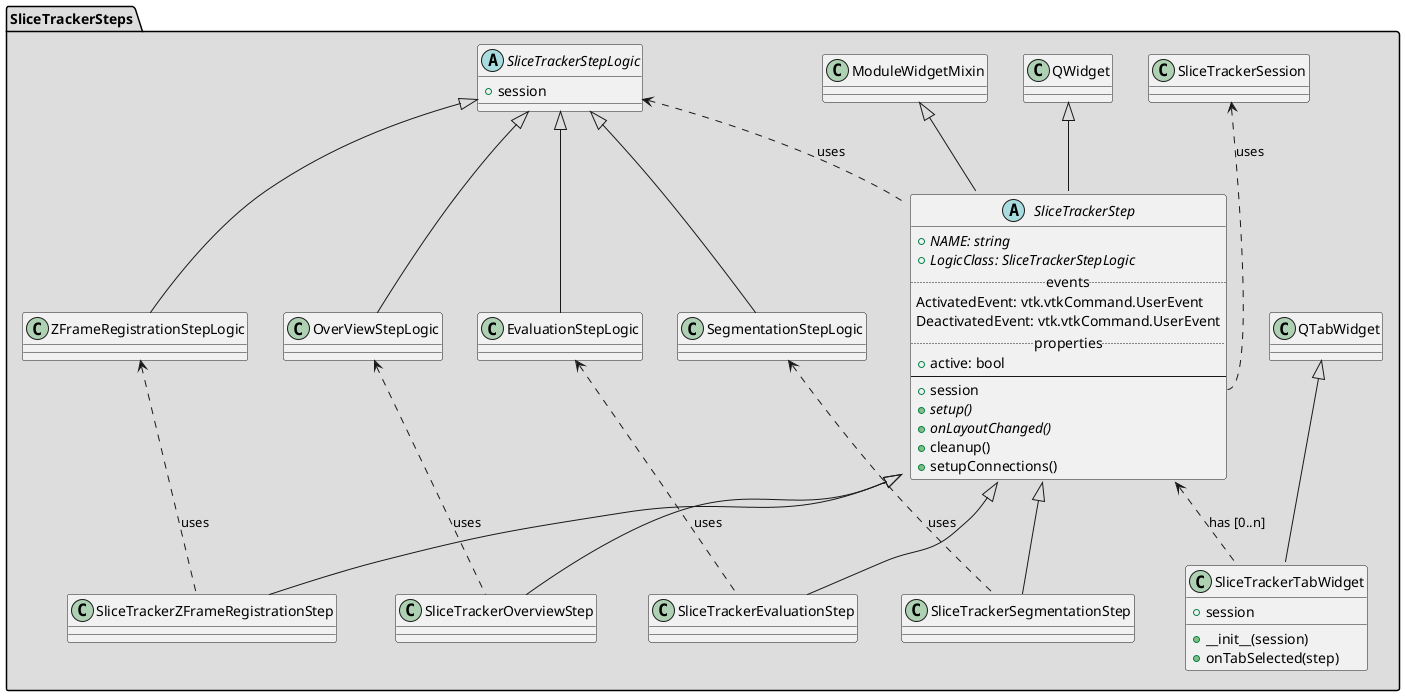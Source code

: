 @startuml

package "SliceTrackerSteps" #DDDDDD {


  QTabWidget <|-- SliceTrackerTabWidget
  SliceTrackerStep <.. SliceTrackerTabWidget::steps: has [0..n]

  class SliceTrackerTabWidget {
    + session
    + __init__(session)
    + onTabSelected(step)
  }

  ModuleWidgetMixin <|-- SliceTrackerStep
  QWidget <|-- SliceTrackerStep

  abstract class SliceTrackerStep {
    + {abstract} NAME: string
    + {abstract} LogicClass: SliceTrackerStepLogic
    .. events ..
    ActivatedEvent: vtk.vtkCommand.UserEvent
    DeactivatedEvent: vtk.vtkCommand.UserEvent
    .. properties ..
    + active: bool
    --
    + session
    + {abstract} setup()
    + {abstract} onLayoutChanged()
    + cleanup()
    + setupConnections()
  }

  abstract class SliceTrackerStepLogic {
    + session
  }

  class SliceTrackerOverviewStep {

  }

  'SliceTrackerSession "0" --> "*" SliceTrackerStep

  'class OverViewStepLogic
  'class SegmentationStepLogic
  'class ZFrameRegistrationStepLogic
  'class EvaluationStepLogic
  '
  SliceTrackerStepLogic <|-- OverViewStepLogic
  SliceTrackerStepLogic <|-- SegmentationStepLogic
  SliceTrackerStepLogic <|-- ZFrameRegistrationStepLogic
  SliceTrackerStepLogic <|-- EvaluationStepLogic

  SliceTrackerStep <|-- SliceTrackerOverviewStep
  SliceTrackerStep <|-- SliceTrackerSegmentationStep
  SliceTrackerStep <|-- SliceTrackerZFrameRegistrationStep
  SliceTrackerStep <|-- SliceTrackerEvaluationStep

  OverViewStepLogic <.. SliceTrackerOverviewStep: uses
  SegmentationStepLogic <.. SliceTrackerSegmentationStep: uses
  ZFrameRegistrationStepLogic <.. SliceTrackerZFrameRegistrationStep: uses
  EvaluationStepLogic <.. SliceTrackerEvaluationStep: uses

  SliceTrackerStepLogic <.. SliceTrackerStep : uses

  SliceTrackerSession <.. SliceTrackerStep::session : uses
}



@enduml